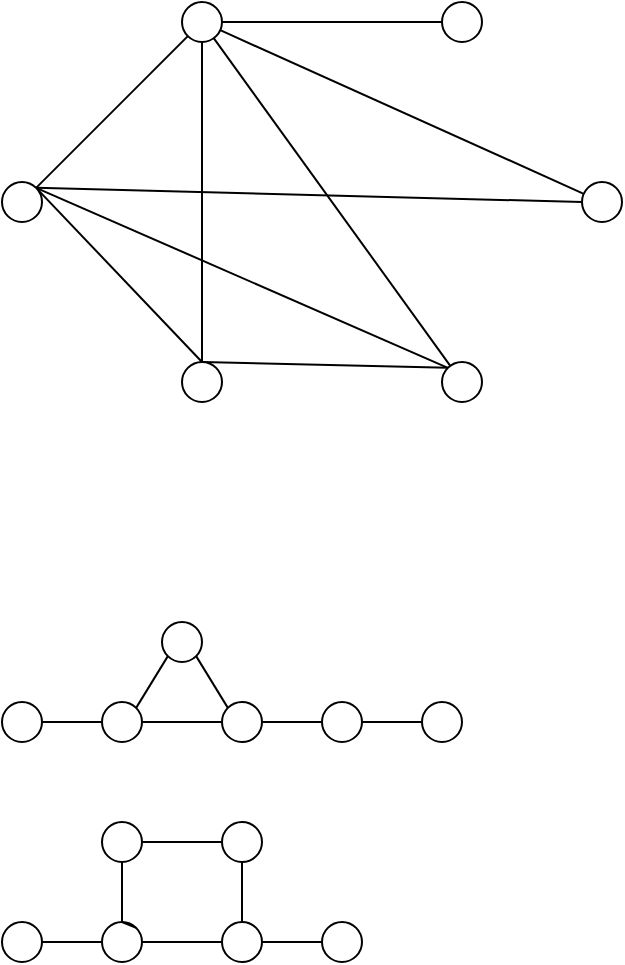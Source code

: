 <mxfile version="20.8.5" type="github">
  <diagram name="第 1 页" id="V5XQsx0DKb-Zu0GT0stF">
    <mxGraphModel dx="1434" dy="756" grid="1" gridSize="10" guides="1" tooltips="1" connect="1" arrows="1" fold="1" page="1" pageScale="1" pageWidth="827" pageHeight="1169" math="0" shadow="0">
      <root>
        <mxCell id="0" />
        <mxCell id="1" parent="0" />
        <mxCell id="X4JF92x2PnXAg3T0loSy-3" value="" style="rounded=0;orthogonalLoop=1;jettySize=auto;html=1;endArrow=none;endFill=0;" parent="1" source="X4JF92x2PnXAg3T0loSy-1" target="X4JF92x2PnXAg3T0loSy-2" edge="1">
          <mxGeometry relative="1" as="geometry" />
        </mxCell>
        <mxCell id="X4JF92x2PnXAg3T0loSy-5" value="" style="rounded=0;orthogonalLoop=1;jettySize=auto;html=1;endArrow=none;endFill=0;" parent="1" source="X4JF92x2PnXAg3T0loSy-1" target="X4JF92x2PnXAg3T0loSy-4" edge="1">
          <mxGeometry relative="1" as="geometry" />
        </mxCell>
        <mxCell id="X4JF92x2PnXAg3T0loSy-7" value="" style="edgeStyle=none;rounded=0;orthogonalLoop=1;jettySize=auto;html=1;endArrow=none;endFill=0;" parent="1" source="X4JF92x2PnXAg3T0loSy-1" target="X4JF92x2PnXAg3T0loSy-6" edge="1">
          <mxGeometry relative="1" as="geometry" />
        </mxCell>
        <mxCell id="X4JF92x2PnXAg3T0loSy-9" value="" style="edgeStyle=none;rounded=0;orthogonalLoop=1;jettySize=auto;html=1;endArrow=none;endFill=0;" parent="1" source="X4JF92x2PnXAg3T0loSy-1" target="X4JF92x2PnXAg3T0loSy-8" edge="1">
          <mxGeometry relative="1" as="geometry" />
        </mxCell>
        <mxCell id="X4JF92x2PnXAg3T0loSy-12" value="" style="edgeStyle=none;rounded=0;orthogonalLoop=1;jettySize=auto;html=1;endArrow=none;endFill=0;" parent="1" source="X4JF92x2PnXAg3T0loSy-1" target="X4JF92x2PnXAg3T0loSy-11" edge="1">
          <mxGeometry relative="1" as="geometry" />
        </mxCell>
        <mxCell id="X4JF92x2PnXAg3T0loSy-1" value="" style="ellipse;whiteSpace=wrap;html=1;" parent="1" vertex="1">
          <mxGeometry x="180" y="200" width="20" height="20" as="geometry" />
        </mxCell>
        <mxCell id="X4JF92x2PnXAg3T0loSy-2" value="" style="ellipse;whiteSpace=wrap;html=1;" parent="1" vertex="1">
          <mxGeometry x="310" y="200" width="20" height="20" as="geometry" />
        </mxCell>
        <mxCell id="X4JF92x2PnXAg3T0loSy-4" value="" style="ellipse;whiteSpace=wrap;html=1;" parent="1" vertex="1">
          <mxGeometry x="380" y="290" width="20" height="20" as="geometry" />
        </mxCell>
        <mxCell id="X4JF92x2PnXAg3T0loSy-6" value="" style="ellipse;whiteSpace=wrap;html=1;" parent="1" vertex="1">
          <mxGeometry x="310" y="380" width="20" height="20" as="geometry" />
        </mxCell>
        <mxCell id="X4JF92x2PnXAg3T0loSy-18" style="edgeStyle=none;rounded=0;orthogonalLoop=1;jettySize=auto;html=1;exitX=0.5;exitY=0;exitDx=0;exitDy=0;entryX=0;entryY=0;entryDx=0;entryDy=0;endArrow=none;endFill=0;" parent="1" source="X4JF92x2PnXAg3T0loSy-8" target="X4JF92x2PnXAg3T0loSy-6" edge="1">
          <mxGeometry relative="1" as="geometry" />
        </mxCell>
        <mxCell id="X4JF92x2PnXAg3T0loSy-8" value="" style="ellipse;whiteSpace=wrap;html=1;" parent="1" vertex="1">
          <mxGeometry x="180" y="380" width="20" height="20" as="geometry" />
        </mxCell>
        <mxCell id="X4JF92x2PnXAg3T0loSy-13" style="edgeStyle=none;rounded=0;orthogonalLoop=1;jettySize=auto;html=1;exitX=1;exitY=0;exitDx=0;exitDy=0;entryX=0.5;entryY=0;entryDx=0;entryDy=0;endArrow=none;endFill=0;" parent="1" source="X4JF92x2PnXAg3T0loSy-11" target="X4JF92x2PnXAg3T0loSy-8" edge="1">
          <mxGeometry relative="1" as="geometry" />
        </mxCell>
        <mxCell id="X4JF92x2PnXAg3T0loSy-14" style="edgeStyle=none;rounded=0;orthogonalLoop=1;jettySize=auto;html=1;exitX=1;exitY=0;exitDx=0;exitDy=0;entryX=0;entryY=0;entryDx=0;entryDy=0;endArrow=none;endFill=0;" parent="1" source="X4JF92x2PnXAg3T0loSy-11" target="X4JF92x2PnXAg3T0loSy-6" edge="1">
          <mxGeometry relative="1" as="geometry" />
        </mxCell>
        <mxCell id="X4JF92x2PnXAg3T0loSy-15" style="edgeStyle=none;rounded=0;orthogonalLoop=1;jettySize=auto;html=1;exitX=1;exitY=0;exitDx=0;exitDy=0;entryX=0;entryY=0.5;entryDx=0;entryDy=0;endArrow=none;endFill=0;" parent="1" source="X4JF92x2PnXAg3T0loSy-11" target="X4JF92x2PnXAg3T0loSy-4" edge="1">
          <mxGeometry relative="1" as="geometry" />
        </mxCell>
        <mxCell id="X4JF92x2PnXAg3T0loSy-11" value="" style="ellipse;whiteSpace=wrap;html=1;" parent="1" vertex="1">
          <mxGeometry x="90" y="290" width="20" height="20" as="geometry" />
        </mxCell>
        <mxCell id="MIOHfymNqgvVvUP-MWeC-6" style="rounded=0;orthogonalLoop=1;jettySize=auto;html=1;exitX=1;exitY=1;exitDx=0;exitDy=0;entryX=0;entryY=0;entryDx=0;entryDy=0;endArrow=none;endFill=0;" edge="1" parent="1" source="MIOHfymNqgvVvUP-MWeC-1" target="MIOHfymNqgvVvUP-MWeC-2">
          <mxGeometry relative="1" as="geometry" />
        </mxCell>
        <mxCell id="MIOHfymNqgvVvUP-MWeC-7" style="edgeStyle=none;rounded=0;orthogonalLoop=1;jettySize=auto;html=1;exitX=0;exitY=1;exitDx=0;exitDy=0;entryX=1;entryY=0;entryDx=0;entryDy=0;endArrow=none;endFill=0;" edge="1" parent="1" source="MIOHfymNqgvVvUP-MWeC-1" target="MIOHfymNqgvVvUP-MWeC-3">
          <mxGeometry relative="1" as="geometry" />
        </mxCell>
        <mxCell id="MIOHfymNqgvVvUP-MWeC-1" value="" style="ellipse;whiteSpace=wrap;html=1;" vertex="1" parent="1">
          <mxGeometry x="170" y="510" width="20" height="20" as="geometry" />
        </mxCell>
        <mxCell id="MIOHfymNqgvVvUP-MWeC-13" style="edgeStyle=none;rounded=0;orthogonalLoop=1;jettySize=auto;html=1;exitX=1;exitY=0.5;exitDx=0;exitDy=0;entryX=0;entryY=0.5;entryDx=0;entryDy=0;endArrow=none;endFill=0;" edge="1" parent="1" source="MIOHfymNqgvVvUP-MWeC-2" target="MIOHfymNqgvVvUP-MWeC-9">
          <mxGeometry relative="1" as="geometry" />
        </mxCell>
        <mxCell id="MIOHfymNqgvVvUP-MWeC-2" value="" style="ellipse;whiteSpace=wrap;html=1;" vertex="1" parent="1">
          <mxGeometry x="200" y="550" width="20" height="20" as="geometry" />
        </mxCell>
        <mxCell id="MIOHfymNqgvVvUP-MWeC-8" style="edgeStyle=none;rounded=0;orthogonalLoop=1;jettySize=auto;html=1;exitX=1;exitY=0.5;exitDx=0;exitDy=0;endArrow=none;endFill=0;" edge="1" parent="1" source="MIOHfymNqgvVvUP-MWeC-3" target="MIOHfymNqgvVvUP-MWeC-2">
          <mxGeometry relative="1" as="geometry" />
        </mxCell>
        <mxCell id="MIOHfymNqgvVvUP-MWeC-15" style="edgeStyle=none;rounded=0;orthogonalLoop=1;jettySize=auto;html=1;exitX=0;exitY=0.5;exitDx=0;exitDy=0;endArrow=none;endFill=0;" edge="1" parent="1" source="MIOHfymNqgvVvUP-MWeC-3" target="MIOHfymNqgvVvUP-MWeC-14">
          <mxGeometry relative="1" as="geometry" />
        </mxCell>
        <mxCell id="MIOHfymNqgvVvUP-MWeC-3" value="" style="ellipse;whiteSpace=wrap;html=1;" vertex="1" parent="1">
          <mxGeometry x="140" y="550" width="20" height="20" as="geometry" />
        </mxCell>
        <mxCell id="MIOHfymNqgvVvUP-MWeC-17" style="edgeStyle=none;rounded=0;orthogonalLoop=1;jettySize=auto;html=1;exitX=1;exitY=0.5;exitDx=0;exitDy=0;endArrow=none;endFill=0;" edge="1" parent="1" source="MIOHfymNqgvVvUP-MWeC-9" target="MIOHfymNqgvVvUP-MWeC-16">
          <mxGeometry relative="1" as="geometry" />
        </mxCell>
        <mxCell id="MIOHfymNqgvVvUP-MWeC-9" value="" style="ellipse;whiteSpace=wrap;html=1;" vertex="1" parent="1">
          <mxGeometry x="250" y="550" width="20" height="20" as="geometry" />
        </mxCell>
        <mxCell id="MIOHfymNqgvVvUP-MWeC-14" value="" style="ellipse;whiteSpace=wrap;html=1;" vertex="1" parent="1">
          <mxGeometry x="90" y="550" width="20" height="20" as="geometry" />
        </mxCell>
        <mxCell id="MIOHfymNqgvVvUP-MWeC-16" value="" style="ellipse;whiteSpace=wrap;html=1;" vertex="1" parent="1">
          <mxGeometry x="300" y="550" width="20" height="20" as="geometry" />
        </mxCell>
        <mxCell id="MIOHfymNqgvVvUP-MWeC-32" style="edgeStyle=none;rounded=0;orthogonalLoop=1;jettySize=auto;html=1;exitX=0.5;exitY=1;exitDx=0;exitDy=0;entryX=0.5;entryY=0;entryDx=0;entryDy=0;endArrow=none;endFill=0;" edge="1" parent="1" source="MIOHfymNqgvVvUP-MWeC-20" target="MIOHfymNqgvVvUP-MWeC-25">
          <mxGeometry relative="1" as="geometry" />
        </mxCell>
        <mxCell id="MIOHfymNqgvVvUP-MWeC-33" style="edgeStyle=none;rounded=0;orthogonalLoop=1;jettySize=auto;html=1;exitX=1;exitY=0.5;exitDx=0;exitDy=0;entryX=0;entryY=0.5;entryDx=0;entryDy=0;endArrow=none;endFill=0;" edge="1" parent="1" source="MIOHfymNqgvVvUP-MWeC-20" target="MIOHfymNqgvVvUP-MWeC-22">
          <mxGeometry relative="1" as="geometry" />
        </mxCell>
        <mxCell id="MIOHfymNqgvVvUP-MWeC-20" value="" style="ellipse;whiteSpace=wrap;html=1;" vertex="1" parent="1">
          <mxGeometry x="140" y="610" width="20" height="20" as="geometry" />
        </mxCell>
        <mxCell id="MIOHfymNqgvVvUP-MWeC-35" style="edgeStyle=none;rounded=0;orthogonalLoop=1;jettySize=auto;html=1;exitX=0.5;exitY=1;exitDx=0;exitDy=0;entryX=0.5;entryY=0;entryDx=0;entryDy=0;endArrow=none;endFill=0;" edge="1" parent="1" source="MIOHfymNqgvVvUP-MWeC-22" target="MIOHfymNqgvVvUP-MWeC-27">
          <mxGeometry relative="1" as="geometry" />
        </mxCell>
        <mxCell id="MIOHfymNqgvVvUP-MWeC-22" value="" style="ellipse;whiteSpace=wrap;html=1;" vertex="1" parent="1">
          <mxGeometry x="200" y="610" width="20" height="20" as="geometry" />
        </mxCell>
        <mxCell id="MIOHfymNqgvVvUP-MWeC-24" style="edgeStyle=none;rounded=0;orthogonalLoop=1;jettySize=auto;html=1;exitX=0;exitY=0.5;exitDx=0;exitDy=0;endArrow=none;endFill=0;" edge="1" parent="1" source="MIOHfymNqgvVvUP-MWeC-25" target="MIOHfymNqgvVvUP-MWeC-28">
          <mxGeometry relative="1" as="geometry" />
        </mxCell>
        <mxCell id="MIOHfymNqgvVvUP-MWeC-34" style="edgeStyle=none;rounded=0;orthogonalLoop=1;jettySize=auto;html=1;exitX=1;exitY=0.5;exitDx=0;exitDy=0;entryX=0;entryY=0.5;entryDx=0;entryDy=0;endArrow=none;endFill=0;" edge="1" parent="1" source="MIOHfymNqgvVvUP-MWeC-25" target="MIOHfymNqgvVvUP-MWeC-27">
          <mxGeometry relative="1" as="geometry" />
        </mxCell>
        <mxCell id="MIOHfymNqgvVvUP-MWeC-25" value="" style="ellipse;whiteSpace=wrap;html=1;" vertex="1" parent="1">
          <mxGeometry x="140" y="660" width="20" height="20" as="geometry" />
        </mxCell>
        <mxCell id="MIOHfymNqgvVvUP-MWeC-26" style="edgeStyle=none;rounded=0;orthogonalLoop=1;jettySize=auto;html=1;exitX=1;exitY=0.5;exitDx=0;exitDy=0;endArrow=none;endFill=0;" edge="1" parent="1" source="MIOHfymNqgvVvUP-MWeC-27" target="MIOHfymNqgvVvUP-MWeC-29">
          <mxGeometry relative="1" as="geometry" />
        </mxCell>
        <mxCell id="MIOHfymNqgvVvUP-MWeC-27" value="" style="ellipse;whiteSpace=wrap;html=1;" vertex="1" parent="1">
          <mxGeometry x="200" y="660" width="20" height="20" as="geometry" />
        </mxCell>
        <mxCell id="MIOHfymNqgvVvUP-MWeC-28" value="" style="ellipse;whiteSpace=wrap;html=1;" vertex="1" parent="1">
          <mxGeometry x="90" y="660" width="20" height="20" as="geometry" />
        </mxCell>
        <mxCell id="MIOHfymNqgvVvUP-MWeC-29" value="" style="ellipse;whiteSpace=wrap;html=1;" vertex="1" parent="1">
          <mxGeometry x="250" y="660" width="20" height="20" as="geometry" />
        </mxCell>
        <mxCell id="MIOHfymNqgvVvUP-MWeC-30" style="edgeStyle=none;rounded=0;orthogonalLoop=1;jettySize=auto;html=1;entryX=0.5;entryY=1;entryDx=0;entryDy=0;endArrow=none;endFill=0;" edge="1" parent="1" source="MIOHfymNqgvVvUP-MWeC-20" target="MIOHfymNqgvVvUP-MWeC-20">
          <mxGeometry relative="1" as="geometry" />
        </mxCell>
        <mxCell id="MIOHfymNqgvVvUP-MWeC-31" style="edgeStyle=none;rounded=0;orthogonalLoop=1;jettySize=auto;html=1;exitX=1;exitY=0;exitDx=0;exitDy=0;entryX=0.5;entryY=0;entryDx=0;entryDy=0;endArrow=none;endFill=0;" edge="1" parent="1" source="MIOHfymNqgvVvUP-MWeC-25" target="MIOHfymNqgvVvUP-MWeC-25">
          <mxGeometry relative="1" as="geometry" />
        </mxCell>
      </root>
    </mxGraphModel>
  </diagram>
</mxfile>

